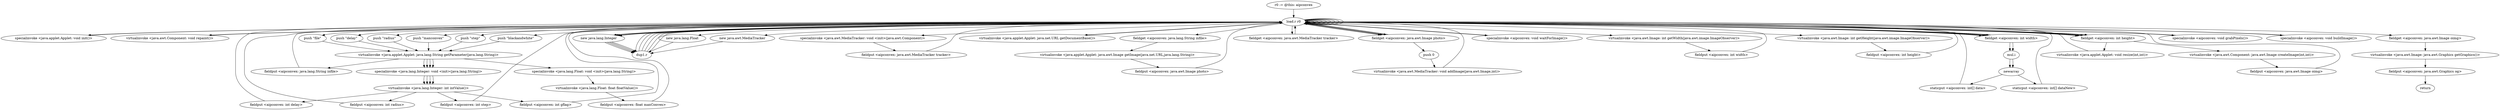 digraph "" {
    "r0 := @this: aipconvex"
    "load.r r0"
    "r0 := @this: aipconvex"->"load.r r0";
    "specialinvoke <java.applet.Applet: void init()>"
    "load.r r0"->"specialinvoke <java.applet.Applet: void init()>";
    "specialinvoke <java.applet.Applet: void init()>"->"load.r r0";
    "virtualinvoke <java.awt.Component: void repaint()>"
    "load.r r0"->"virtualinvoke <java.awt.Component: void repaint()>";
    "virtualinvoke <java.awt.Component: void repaint()>"->"load.r r0";
    "load.r r0"->"load.r r0";
    "push \"file\""
    "load.r r0"->"push \"file\"";
    "virtualinvoke <java.applet.Applet: java.lang.String getParameter(java.lang.String)>"
    "push \"file\""->"virtualinvoke <java.applet.Applet: java.lang.String getParameter(java.lang.String)>";
    "fieldput <aipconvex: java.lang.String infile>"
    "virtualinvoke <java.applet.Applet: java.lang.String getParameter(java.lang.String)>"->"fieldput <aipconvex: java.lang.String infile>";
    "fieldput <aipconvex: java.lang.String infile>"->"load.r r0";
    "new java.lang.Integer"
    "load.r r0"->"new java.lang.Integer";
    "dup1.r"
    "new java.lang.Integer"->"dup1.r";
    "dup1.r"->"load.r r0";
    "push \"delay\""
    "load.r r0"->"push \"delay\"";
    "push \"delay\""->"virtualinvoke <java.applet.Applet: java.lang.String getParameter(java.lang.String)>";
    "specialinvoke <java.lang.Integer: void <init>(java.lang.String)>"
    "virtualinvoke <java.applet.Applet: java.lang.String getParameter(java.lang.String)>"->"specialinvoke <java.lang.Integer: void <init>(java.lang.String)>";
    "virtualinvoke <java.lang.Integer: int intValue()>"
    "specialinvoke <java.lang.Integer: void <init>(java.lang.String)>"->"virtualinvoke <java.lang.Integer: int intValue()>";
    "fieldput <aipconvex: int delay>"
    "virtualinvoke <java.lang.Integer: int intValue()>"->"fieldput <aipconvex: int delay>";
    "fieldput <aipconvex: int delay>"->"load.r r0";
    "load.r r0"->"new java.lang.Integer";
    "new java.lang.Integer"->"dup1.r";
    "dup1.r"->"load.r r0";
    "push \"radius\""
    "load.r r0"->"push \"radius\"";
    "push \"radius\""->"virtualinvoke <java.applet.Applet: java.lang.String getParameter(java.lang.String)>";
    "virtualinvoke <java.applet.Applet: java.lang.String getParameter(java.lang.String)>"->"specialinvoke <java.lang.Integer: void <init>(java.lang.String)>";
    "specialinvoke <java.lang.Integer: void <init>(java.lang.String)>"->"virtualinvoke <java.lang.Integer: int intValue()>";
    "fieldput <aipconvex: int radius>"
    "virtualinvoke <java.lang.Integer: int intValue()>"->"fieldput <aipconvex: int radius>";
    "fieldput <aipconvex: int radius>"->"load.r r0";
    "new java.lang.Float"
    "load.r r0"->"new java.lang.Float";
    "new java.lang.Float"->"dup1.r";
    "dup1.r"->"load.r r0";
    "push \"maxconvex\""
    "load.r r0"->"push \"maxconvex\"";
    "push \"maxconvex\""->"virtualinvoke <java.applet.Applet: java.lang.String getParameter(java.lang.String)>";
    "specialinvoke <java.lang.Float: void <init>(java.lang.String)>"
    "virtualinvoke <java.applet.Applet: java.lang.String getParameter(java.lang.String)>"->"specialinvoke <java.lang.Float: void <init>(java.lang.String)>";
    "virtualinvoke <java.lang.Float: float floatValue()>"
    "specialinvoke <java.lang.Float: void <init>(java.lang.String)>"->"virtualinvoke <java.lang.Float: float floatValue()>";
    "fieldput <aipconvex: float maxConvex>"
    "virtualinvoke <java.lang.Float: float floatValue()>"->"fieldput <aipconvex: float maxConvex>";
    "fieldput <aipconvex: float maxConvex>"->"load.r r0";
    "load.r r0"->"new java.lang.Integer";
    "new java.lang.Integer"->"dup1.r";
    "dup1.r"->"load.r r0";
    "push \"step\""
    "load.r r0"->"push \"step\"";
    "push \"step\""->"virtualinvoke <java.applet.Applet: java.lang.String getParameter(java.lang.String)>";
    "virtualinvoke <java.applet.Applet: java.lang.String getParameter(java.lang.String)>"->"specialinvoke <java.lang.Integer: void <init>(java.lang.String)>";
    "specialinvoke <java.lang.Integer: void <init>(java.lang.String)>"->"virtualinvoke <java.lang.Integer: int intValue()>";
    "fieldput <aipconvex: int step>"
    "virtualinvoke <java.lang.Integer: int intValue()>"->"fieldput <aipconvex: int step>";
    "fieldput <aipconvex: int step>"->"load.r r0";
    "load.r r0"->"new java.lang.Integer";
    "new java.lang.Integer"->"dup1.r";
    "dup1.r"->"load.r r0";
    "push \"blackandwhite\""
    "load.r r0"->"push \"blackandwhite\"";
    "push \"blackandwhite\""->"virtualinvoke <java.applet.Applet: java.lang.String getParameter(java.lang.String)>";
    "virtualinvoke <java.applet.Applet: java.lang.String getParameter(java.lang.String)>"->"specialinvoke <java.lang.Integer: void <init>(java.lang.String)>";
    "specialinvoke <java.lang.Integer: void <init>(java.lang.String)>"->"virtualinvoke <java.lang.Integer: int intValue()>";
    "fieldput <aipconvex: int gflag>"
    "virtualinvoke <java.lang.Integer: int intValue()>"->"fieldput <aipconvex: int gflag>";
    "fieldput <aipconvex: int gflag>"->"load.r r0";
    "new java.awt.MediaTracker"
    "load.r r0"->"new java.awt.MediaTracker";
    "new java.awt.MediaTracker"->"dup1.r";
    "dup1.r"->"load.r r0";
    "specialinvoke <java.awt.MediaTracker: void <init>(java.awt.Component)>"
    "load.r r0"->"specialinvoke <java.awt.MediaTracker: void <init>(java.awt.Component)>";
    "fieldput <aipconvex: java.awt.MediaTracker tracker>"
    "specialinvoke <java.awt.MediaTracker: void <init>(java.awt.Component)>"->"fieldput <aipconvex: java.awt.MediaTracker tracker>";
    "fieldput <aipconvex: java.awt.MediaTracker tracker>"->"load.r r0";
    "load.r r0"->"load.r r0";
    "load.r r0"->"load.r r0";
    "virtualinvoke <java.applet.Applet: java.net.URL getDocumentBase()>"
    "load.r r0"->"virtualinvoke <java.applet.Applet: java.net.URL getDocumentBase()>";
    "virtualinvoke <java.applet.Applet: java.net.URL getDocumentBase()>"->"load.r r0";
    "fieldget <aipconvex: java.lang.String infile>"
    "load.r r0"->"fieldget <aipconvex: java.lang.String infile>";
    "virtualinvoke <java.applet.Applet: java.awt.Image getImage(java.net.URL,java.lang.String)>"
    "fieldget <aipconvex: java.lang.String infile>"->"virtualinvoke <java.applet.Applet: java.awt.Image getImage(java.net.URL,java.lang.String)>";
    "fieldput <aipconvex: java.awt.Image photo>"
    "virtualinvoke <java.applet.Applet: java.awt.Image getImage(java.net.URL,java.lang.String)>"->"fieldput <aipconvex: java.awt.Image photo>";
    "fieldput <aipconvex: java.awt.Image photo>"->"load.r r0";
    "fieldget <aipconvex: java.awt.MediaTracker tracker>"
    "load.r r0"->"fieldget <aipconvex: java.awt.MediaTracker tracker>";
    "fieldget <aipconvex: java.awt.MediaTracker tracker>"->"load.r r0";
    "fieldget <aipconvex: java.awt.Image photo>"
    "load.r r0"->"fieldget <aipconvex: java.awt.Image photo>";
    "push 0"
    "fieldget <aipconvex: java.awt.Image photo>"->"push 0";
    "virtualinvoke <java.awt.MediaTracker: void addImage(java.awt.Image,int)>"
    "push 0"->"virtualinvoke <java.awt.MediaTracker: void addImage(java.awt.Image,int)>";
    "virtualinvoke <java.awt.MediaTracker: void addImage(java.awt.Image,int)>"->"load.r r0";
    "specialinvoke <aipconvex: void waitForImage()>"
    "load.r r0"->"specialinvoke <aipconvex: void waitForImage()>";
    "specialinvoke <aipconvex: void waitForImage()>"->"load.r r0";
    "load.r r0"->"load.r r0";
    "load.r r0"->"fieldget <aipconvex: java.awt.Image photo>";
    "fieldget <aipconvex: java.awt.Image photo>"->"load.r r0";
    "virtualinvoke <java.awt.Image: int getWidth(java.awt.image.ImageObserver)>"
    "load.r r0"->"virtualinvoke <java.awt.Image: int getWidth(java.awt.image.ImageObserver)>";
    "fieldput <aipconvex: int width>"
    "virtualinvoke <java.awt.Image: int getWidth(java.awt.image.ImageObserver)>"->"fieldput <aipconvex: int width>";
    "fieldput <aipconvex: int width>"->"load.r r0";
    "load.r r0"->"load.r r0";
    "load.r r0"->"fieldget <aipconvex: java.awt.Image photo>";
    "fieldget <aipconvex: java.awt.Image photo>"->"load.r r0";
    "virtualinvoke <java.awt.Image: int getHeight(java.awt.image.ImageObserver)>"
    "load.r r0"->"virtualinvoke <java.awt.Image: int getHeight(java.awt.image.ImageObserver)>";
    "fieldput <aipconvex: int height>"
    "virtualinvoke <java.awt.Image: int getHeight(java.awt.image.ImageObserver)>"->"fieldput <aipconvex: int height>";
    "fieldput <aipconvex: int height>"->"load.r r0";
    "load.r r0"->"load.r r0";
    "fieldget <aipconvex: int width>"
    "load.r r0"->"fieldget <aipconvex: int width>";
    "fieldget <aipconvex: int width>"->"load.r r0";
    "fieldget <aipconvex: int height>"
    "load.r r0"->"fieldget <aipconvex: int height>";
    "virtualinvoke <java.applet.Applet: void resize(int,int)>"
    "fieldget <aipconvex: int height>"->"virtualinvoke <java.applet.Applet: void resize(int,int)>";
    "virtualinvoke <java.applet.Applet: void resize(int,int)>"->"load.r r0";
    "load.r r0"->"fieldget <aipconvex: int height>";
    "fieldget <aipconvex: int height>"->"load.r r0";
    "load.r r0"->"fieldget <aipconvex: int width>";
    "mul.i"
    "fieldget <aipconvex: int width>"->"mul.i";
    "newarray"
    "mul.i"->"newarray";
    "staticput <aipconvex: int[] data>"
    "newarray"->"staticput <aipconvex: int[] data>";
    "staticput <aipconvex: int[] data>"->"load.r r0";
    "load.r r0"->"fieldget <aipconvex: int height>";
    "fieldget <aipconvex: int height>"->"load.r r0";
    "load.r r0"->"fieldget <aipconvex: int width>";
    "fieldget <aipconvex: int width>"->"mul.i";
    "mul.i"->"newarray";
    "staticput <aipconvex: int[] dataNew>"
    "newarray"->"staticput <aipconvex: int[] dataNew>";
    "staticput <aipconvex: int[] dataNew>"->"load.r r0";
    "specialinvoke <aipconvex: void grabPixels()>"
    "load.r r0"->"specialinvoke <aipconvex: void grabPixels()>";
    "specialinvoke <aipconvex: void grabPixels()>"->"load.r r0";
    "specialinvoke <aipconvex: void buildImage()>"
    "load.r r0"->"specialinvoke <aipconvex: void buildImage()>";
    "specialinvoke <aipconvex: void buildImage()>"->"load.r r0";
    "load.r r0"->"load.r r0";
    "load.r r0"->"load.r r0";
    "load.r r0"->"fieldget <aipconvex: int width>";
    "fieldget <aipconvex: int width>"->"load.r r0";
    "load.r r0"->"fieldget <aipconvex: int height>";
    "virtualinvoke <java.awt.Component: java.awt.Image createImage(int,int)>"
    "fieldget <aipconvex: int height>"->"virtualinvoke <java.awt.Component: java.awt.Image createImage(int,int)>";
    "fieldput <aipconvex: java.awt.Image oimg>"
    "virtualinvoke <java.awt.Component: java.awt.Image createImage(int,int)>"->"fieldput <aipconvex: java.awt.Image oimg>";
    "fieldput <aipconvex: java.awt.Image oimg>"->"load.r r0";
    "load.r r0"->"load.r r0";
    "fieldget <aipconvex: java.awt.Image oimg>"
    "load.r r0"->"fieldget <aipconvex: java.awt.Image oimg>";
    "virtualinvoke <java.awt.Image: java.awt.Graphics getGraphics()>"
    "fieldget <aipconvex: java.awt.Image oimg>"->"virtualinvoke <java.awt.Image: java.awt.Graphics getGraphics()>";
    "fieldput <aipconvex: java.awt.Graphics og>"
    "virtualinvoke <java.awt.Image: java.awt.Graphics getGraphics()>"->"fieldput <aipconvex: java.awt.Graphics og>";
    "return"
    "fieldput <aipconvex: java.awt.Graphics og>"->"return";
}
